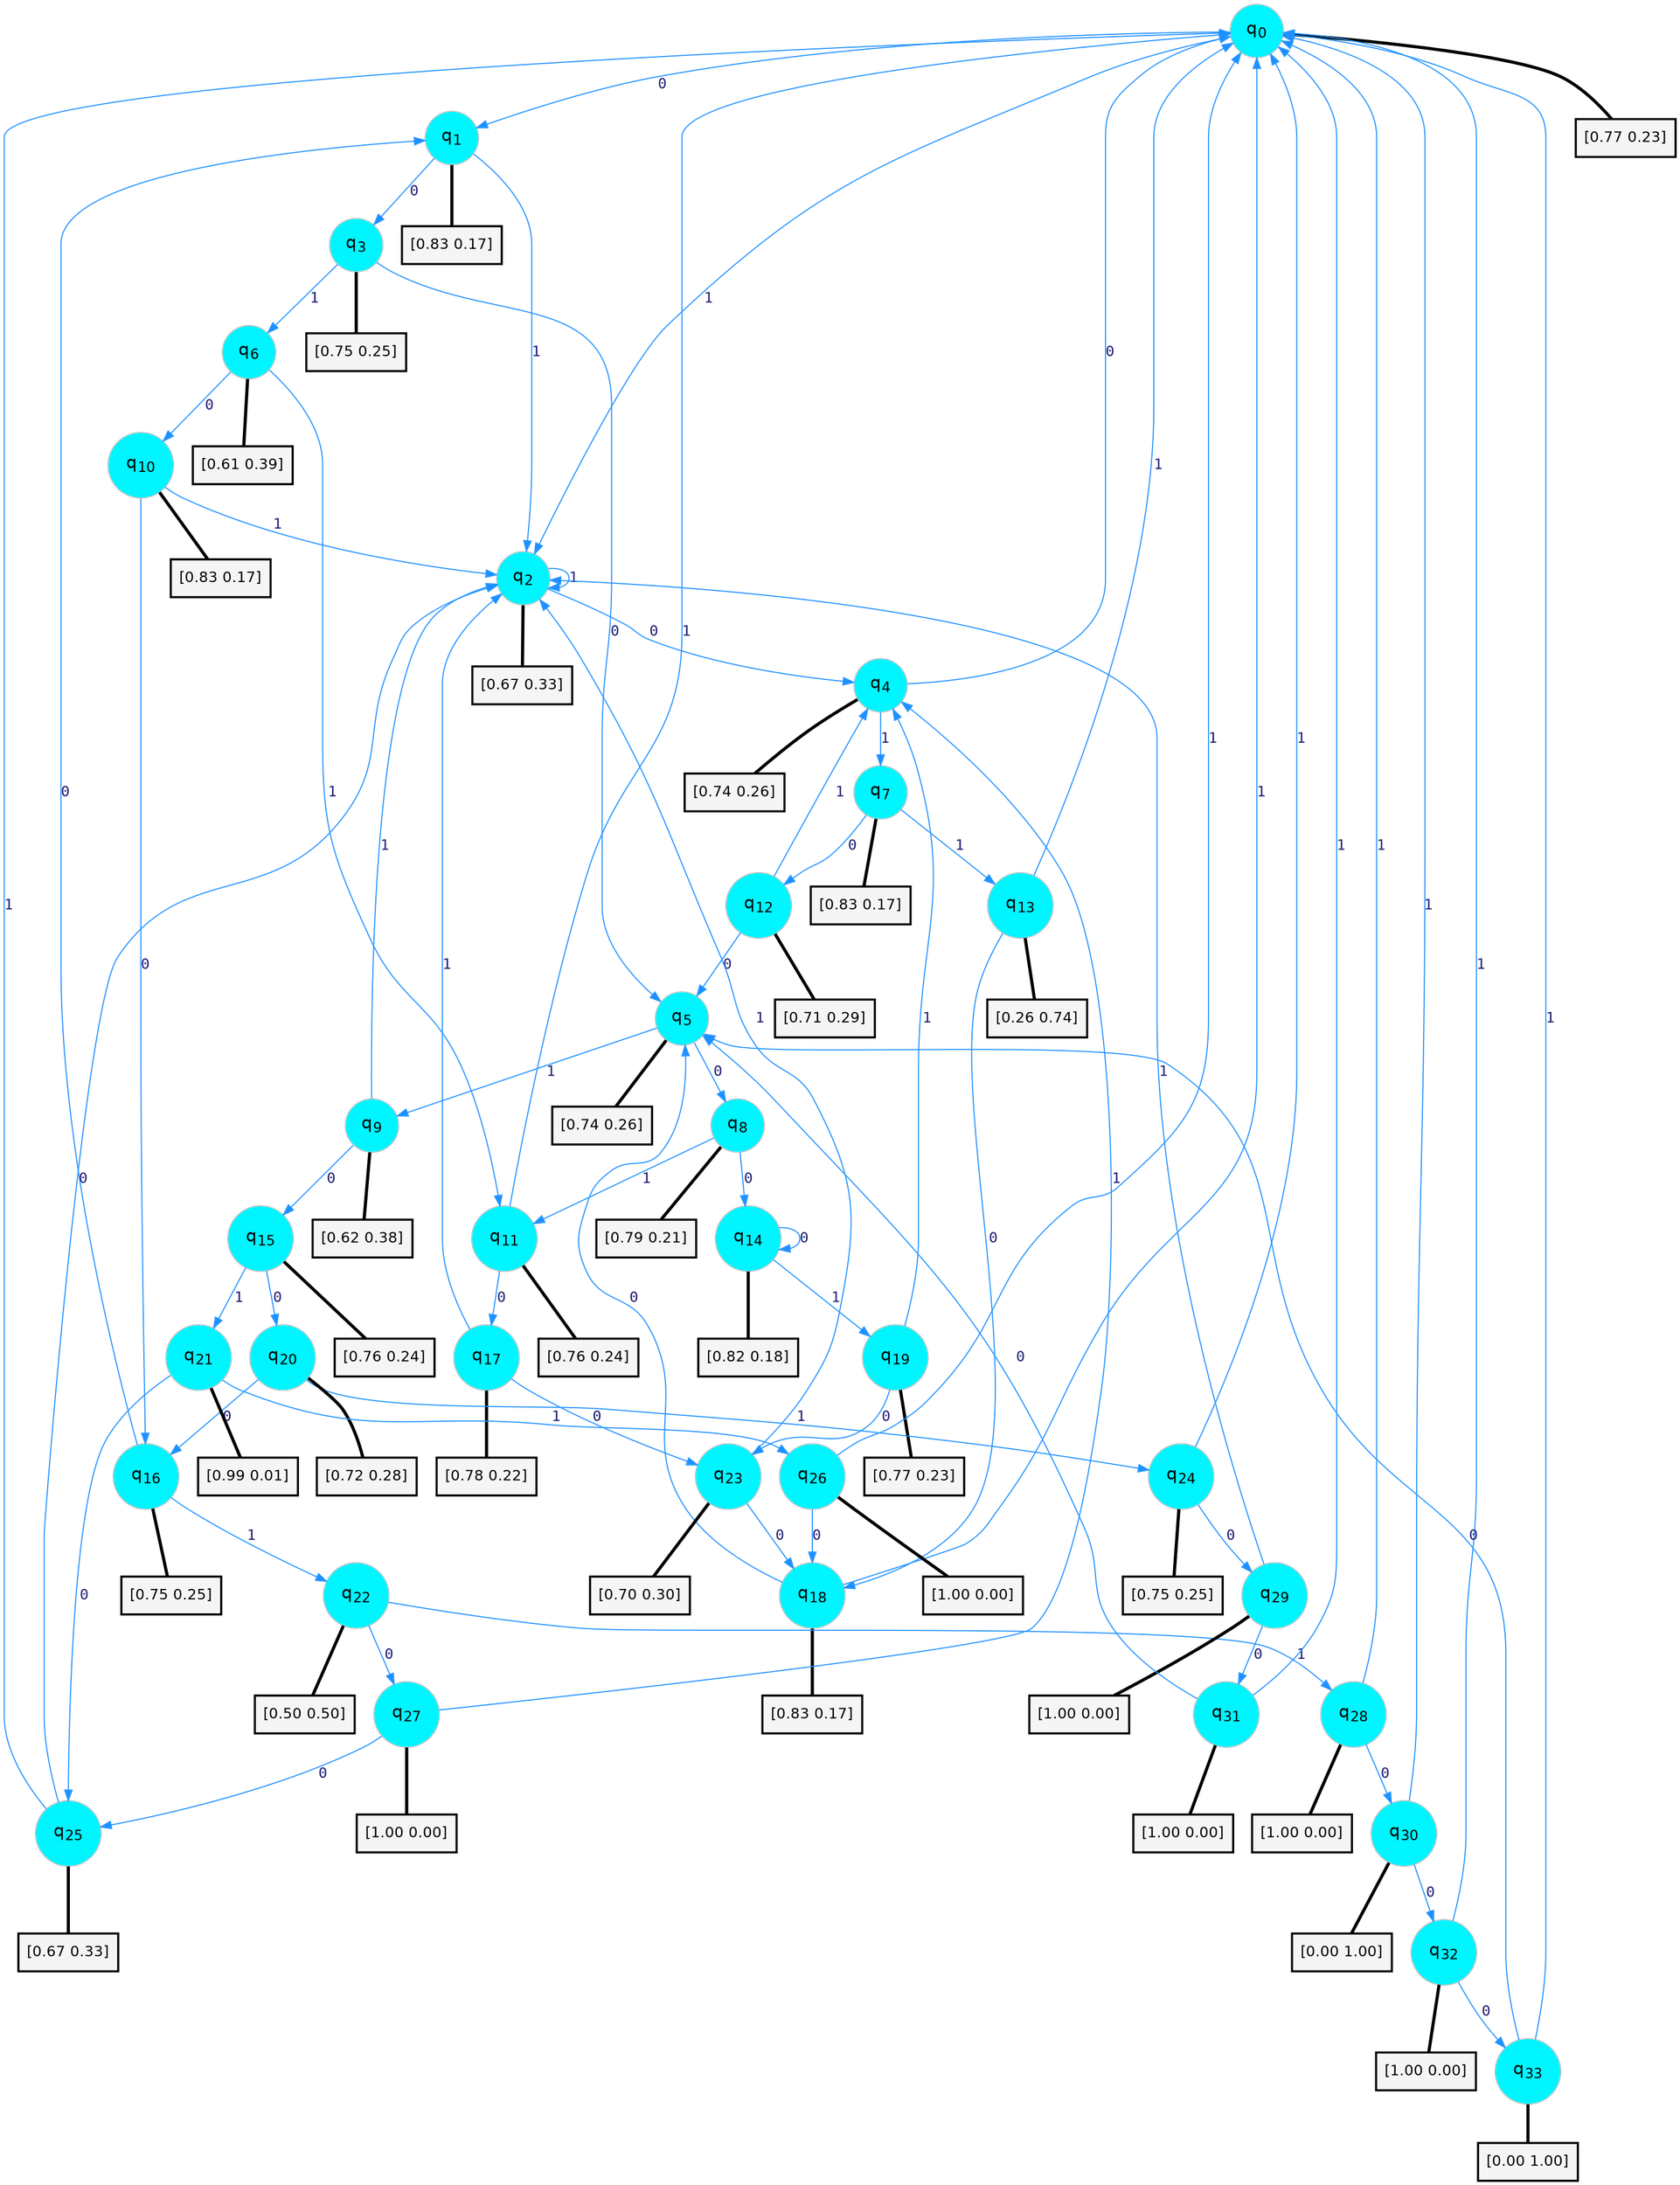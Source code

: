 digraph G {
graph [
bgcolor=transparent, dpi=300, rankdir=TD, size="40,25"];
node [
color=gray, fillcolor=turquoise1, fontcolor=black, fontname=Helvetica, fontsize=16, fontweight=bold, shape=circle, style=filled];
edge [
arrowsize=1, color=dodgerblue1, fontcolor=midnightblue, fontname=courier, fontweight=bold, penwidth=1, style=solid, weight=20];
0[label=<q<SUB>0</SUB>>];
1[label=<q<SUB>1</SUB>>];
2[label=<q<SUB>2</SUB>>];
3[label=<q<SUB>3</SUB>>];
4[label=<q<SUB>4</SUB>>];
5[label=<q<SUB>5</SUB>>];
6[label=<q<SUB>6</SUB>>];
7[label=<q<SUB>7</SUB>>];
8[label=<q<SUB>8</SUB>>];
9[label=<q<SUB>9</SUB>>];
10[label=<q<SUB>10</SUB>>];
11[label=<q<SUB>11</SUB>>];
12[label=<q<SUB>12</SUB>>];
13[label=<q<SUB>13</SUB>>];
14[label=<q<SUB>14</SUB>>];
15[label=<q<SUB>15</SUB>>];
16[label=<q<SUB>16</SUB>>];
17[label=<q<SUB>17</SUB>>];
18[label=<q<SUB>18</SUB>>];
19[label=<q<SUB>19</SUB>>];
20[label=<q<SUB>20</SUB>>];
21[label=<q<SUB>21</SUB>>];
22[label=<q<SUB>22</SUB>>];
23[label=<q<SUB>23</SUB>>];
24[label=<q<SUB>24</SUB>>];
25[label=<q<SUB>25</SUB>>];
26[label=<q<SUB>26</SUB>>];
27[label=<q<SUB>27</SUB>>];
28[label=<q<SUB>28</SUB>>];
29[label=<q<SUB>29</SUB>>];
30[label=<q<SUB>30</SUB>>];
31[label=<q<SUB>31</SUB>>];
32[label=<q<SUB>32</SUB>>];
33[label=<q<SUB>33</SUB>>];
34[label="[0.77 0.23]", shape=box,fontcolor=black, fontname=Helvetica, fontsize=14, penwidth=2, fillcolor=whitesmoke,color=black];
35[label="[0.83 0.17]", shape=box,fontcolor=black, fontname=Helvetica, fontsize=14, penwidth=2, fillcolor=whitesmoke,color=black];
36[label="[0.67 0.33]", shape=box,fontcolor=black, fontname=Helvetica, fontsize=14, penwidth=2, fillcolor=whitesmoke,color=black];
37[label="[0.75 0.25]", shape=box,fontcolor=black, fontname=Helvetica, fontsize=14, penwidth=2, fillcolor=whitesmoke,color=black];
38[label="[0.74 0.26]", shape=box,fontcolor=black, fontname=Helvetica, fontsize=14, penwidth=2, fillcolor=whitesmoke,color=black];
39[label="[0.74 0.26]", shape=box,fontcolor=black, fontname=Helvetica, fontsize=14, penwidth=2, fillcolor=whitesmoke,color=black];
40[label="[0.61 0.39]", shape=box,fontcolor=black, fontname=Helvetica, fontsize=14, penwidth=2, fillcolor=whitesmoke,color=black];
41[label="[0.83 0.17]", shape=box,fontcolor=black, fontname=Helvetica, fontsize=14, penwidth=2, fillcolor=whitesmoke,color=black];
42[label="[0.79 0.21]", shape=box,fontcolor=black, fontname=Helvetica, fontsize=14, penwidth=2, fillcolor=whitesmoke,color=black];
43[label="[0.62 0.38]", shape=box,fontcolor=black, fontname=Helvetica, fontsize=14, penwidth=2, fillcolor=whitesmoke,color=black];
44[label="[0.83 0.17]", shape=box,fontcolor=black, fontname=Helvetica, fontsize=14, penwidth=2, fillcolor=whitesmoke,color=black];
45[label="[0.76 0.24]", shape=box,fontcolor=black, fontname=Helvetica, fontsize=14, penwidth=2, fillcolor=whitesmoke,color=black];
46[label="[0.71 0.29]", shape=box,fontcolor=black, fontname=Helvetica, fontsize=14, penwidth=2, fillcolor=whitesmoke,color=black];
47[label="[0.26 0.74]", shape=box,fontcolor=black, fontname=Helvetica, fontsize=14, penwidth=2, fillcolor=whitesmoke,color=black];
48[label="[0.82 0.18]", shape=box,fontcolor=black, fontname=Helvetica, fontsize=14, penwidth=2, fillcolor=whitesmoke,color=black];
49[label="[0.76 0.24]", shape=box,fontcolor=black, fontname=Helvetica, fontsize=14, penwidth=2, fillcolor=whitesmoke,color=black];
50[label="[0.75 0.25]", shape=box,fontcolor=black, fontname=Helvetica, fontsize=14, penwidth=2, fillcolor=whitesmoke,color=black];
51[label="[0.78 0.22]", shape=box,fontcolor=black, fontname=Helvetica, fontsize=14, penwidth=2, fillcolor=whitesmoke,color=black];
52[label="[0.83 0.17]", shape=box,fontcolor=black, fontname=Helvetica, fontsize=14, penwidth=2, fillcolor=whitesmoke,color=black];
53[label="[0.77 0.23]", shape=box,fontcolor=black, fontname=Helvetica, fontsize=14, penwidth=2, fillcolor=whitesmoke,color=black];
54[label="[0.72 0.28]", shape=box,fontcolor=black, fontname=Helvetica, fontsize=14, penwidth=2, fillcolor=whitesmoke,color=black];
55[label="[0.99 0.01]", shape=box,fontcolor=black, fontname=Helvetica, fontsize=14, penwidth=2, fillcolor=whitesmoke,color=black];
56[label="[0.50 0.50]", shape=box,fontcolor=black, fontname=Helvetica, fontsize=14, penwidth=2, fillcolor=whitesmoke,color=black];
57[label="[0.70 0.30]", shape=box,fontcolor=black, fontname=Helvetica, fontsize=14, penwidth=2, fillcolor=whitesmoke,color=black];
58[label="[0.75 0.25]", shape=box,fontcolor=black, fontname=Helvetica, fontsize=14, penwidth=2, fillcolor=whitesmoke,color=black];
59[label="[0.67 0.33]", shape=box,fontcolor=black, fontname=Helvetica, fontsize=14, penwidth=2, fillcolor=whitesmoke,color=black];
60[label="[1.00 0.00]", shape=box,fontcolor=black, fontname=Helvetica, fontsize=14, penwidth=2, fillcolor=whitesmoke,color=black];
61[label="[1.00 0.00]", shape=box,fontcolor=black, fontname=Helvetica, fontsize=14, penwidth=2, fillcolor=whitesmoke,color=black];
62[label="[1.00 0.00]", shape=box,fontcolor=black, fontname=Helvetica, fontsize=14, penwidth=2, fillcolor=whitesmoke,color=black];
63[label="[1.00 0.00]", shape=box,fontcolor=black, fontname=Helvetica, fontsize=14, penwidth=2, fillcolor=whitesmoke,color=black];
64[label="[0.00 1.00]", shape=box,fontcolor=black, fontname=Helvetica, fontsize=14, penwidth=2, fillcolor=whitesmoke,color=black];
65[label="[1.00 0.00]", shape=box,fontcolor=black, fontname=Helvetica, fontsize=14, penwidth=2, fillcolor=whitesmoke,color=black];
66[label="[1.00 0.00]", shape=box,fontcolor=black, fontname=Helvetica, fontsize=14, penwidth=2, fillcolor=whitesmoke,color=black];
67[label="[0.00 1.00]", shape=box,fontcolor=black, fontname=Helvetica, fontsize=14, penwidth=2, fillcolor=whitesmoke,color=black];
0->1 [label=0];
0->2 [label=1];
0->34 [arrowhead=none, penwidth=3,color=black];
1->3 [label=0];
1->2 [label=1];
1->35 [arrowhead=none, penwidth=3,color=black];
2->4 [label=0];
2->2 [label=1];
2->36 [arrowhead=none, penwidth=3,color=black];
3->5 [label=0];
3->6 [label=1];
3->37 [arrowhead=none, penwidth=3,color=black];
4->0 [label=0];
4->7 [label=1];
4->38 [arrowhead=none, penwidth=3,color=black];
5->8 [label=0];
5->9 [label=1];
5->39 [arrowhead=none, penwidth=3,color=black];
6->10 [label=0];
6->11 [label=1];
6->40 [arrowhead=none, penwidth=3,color=black];
7->12 [label=0];
7->13 [label=1];
7->41 [arrowhead=none, penwidth=3,color=black];
8->14 [label=0];
8->11 [label=1];
8->42 [arrowhead=none, penwidth=3,color=black];
9->15 [label=0];
9->2 [label=1];
9->43 [arrowhead=none, penwidth=3,color=black];
10->16 [label=0];
10->2 [label=1];
10->44 [arrowhead=none, penwidth=3,color=black];
11->17 [label=0];
11->0 [label=1];
11->45 [arrowhead=none, penwidth=3,color=black];
12->5 [label=0];
12->4 [label=1];
12->46 [arrowhead=none, penwidth=3,color=black];
13->18 [label=0];
13->0 [label=1];
13->47 [arrowhead=none, penwidth=3,color=black];
14->14 [label=0];
14->19 [label=1];
14->48 [arrowhead=none, penwidth=3,color=black];
15->20 [label=0];
15->21 [label=1];
15->49 [arrowhead=none, penwidth=3,color=black];
16->1 [label=0];
16->22 [label=1];
16->50 [arrowhead=none, penwidth=3,color=black];
17->23 [label=0];
17->2 [label=1];
17->51 [arrowhead=none, penwidth=3,color=black];
18->5 [label=0];
18->0 [label=1];
18->52 [arrowhead=none, penwidth=3,color=black];
19->23 [label=0];
19->4 [label=1];
19->53 [arrowhead=none, penwidth=3,color=black];
20->16 [label=0];
20->24 [label=1];
20->54 [arrowhead=none, penwidth=3,color=black];
21->25 [label=0];
21->26 [label=1];
21->55 [arrowhead=none, penwidth=3,color=black];
22->27 [label=0];
22->28 [label=1];
22->56 [arrowhead=none, penwidth=3,color=black];
23->18 [label=0];
23->2 [label=1];
23->57 [arrowhead=none, penwidth=3,color=black];
24->29 [label=0];
24->0 [label=1];
24->58 [arrowhead=none, penwidth=3,color=black];
25->2 [label=0];
25->0 [label=1];
25->59 [arrowhead=none, penwidth=3,color=black];
26->18 [label=0];
26->0 [label=1];
26->60 [arrowhead=none, penwidth=3,color=black];
27->25 [label=0];
27->4 [label=1];
27->61 [arrowhead=none, penwidth=3,color=black];
28->30 [label=0];
28->0 [label=1];
28->62 [arrowhead=none, penwidth=3,color=black];
29->31 [label=0];
29->2 [label=1];
29->63 [arrowhead=none, penwidth=3,color=black];
30->32 [label=0];
30->0 [label=1];
30->64 [arrowhead=none, penwidth=3,color=black];
31->5 [label=0];
31->0 [label=1];
31->65 [arrowhead=none, penwidth=3,color=black];
32->33 [label=0];
32->0 [label=1];
32->66 [arrowhead=none, penwidth=3,color=black];
33->5 [label=0];
33->0 [label=1];
33->67 [arrowhead=none, penwidth=3,color=black];
}
